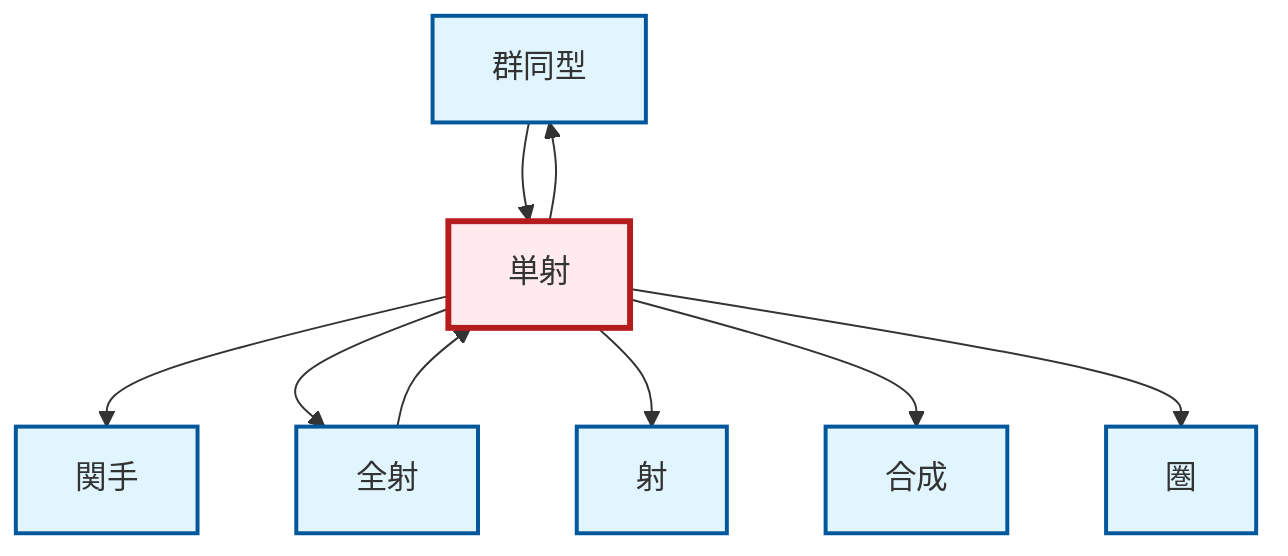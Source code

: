 graph TD
    classDef definition fill:#e1f5fe,stroke:#01579b,stroke-width:2px
    classDef theorem fill:#f3e5f5,stroke:#4a148c,stroke-width:2px
    classDef axiom fill:#fff3e0,stroke:#e65100,stroke-width:2px
    classDef example fill:#e8f5e9,stroke:#1b5e20,stroke-width:2px
    classDef current fill:#ffebee,stroke:#b71c1c,stroke-width:3px
    def-category["圏"]:::definition
    def-isomorphism["群同型"]:::definition
    def-monomorphism["単射"]:::definition
    def-morphism["射"]:::definition
    def-composition["合成"]:::definition
    def-functor["関手"]:::definition
    def-epimorphism["全射"]:::definition
    def-epimorphism --> def-monomorphism
    def-isomorphism --> def-monomorphism
    def-monomorphism --> def-functor
    def-monomorphism --> def-epimorphism
    def-monomorphism --> def-isomorphism
    def-monomorphism --> def-morphism
    def-monomorphism --> def-composition
    def-monomorphism --> def-category
    class def-monomorphism current